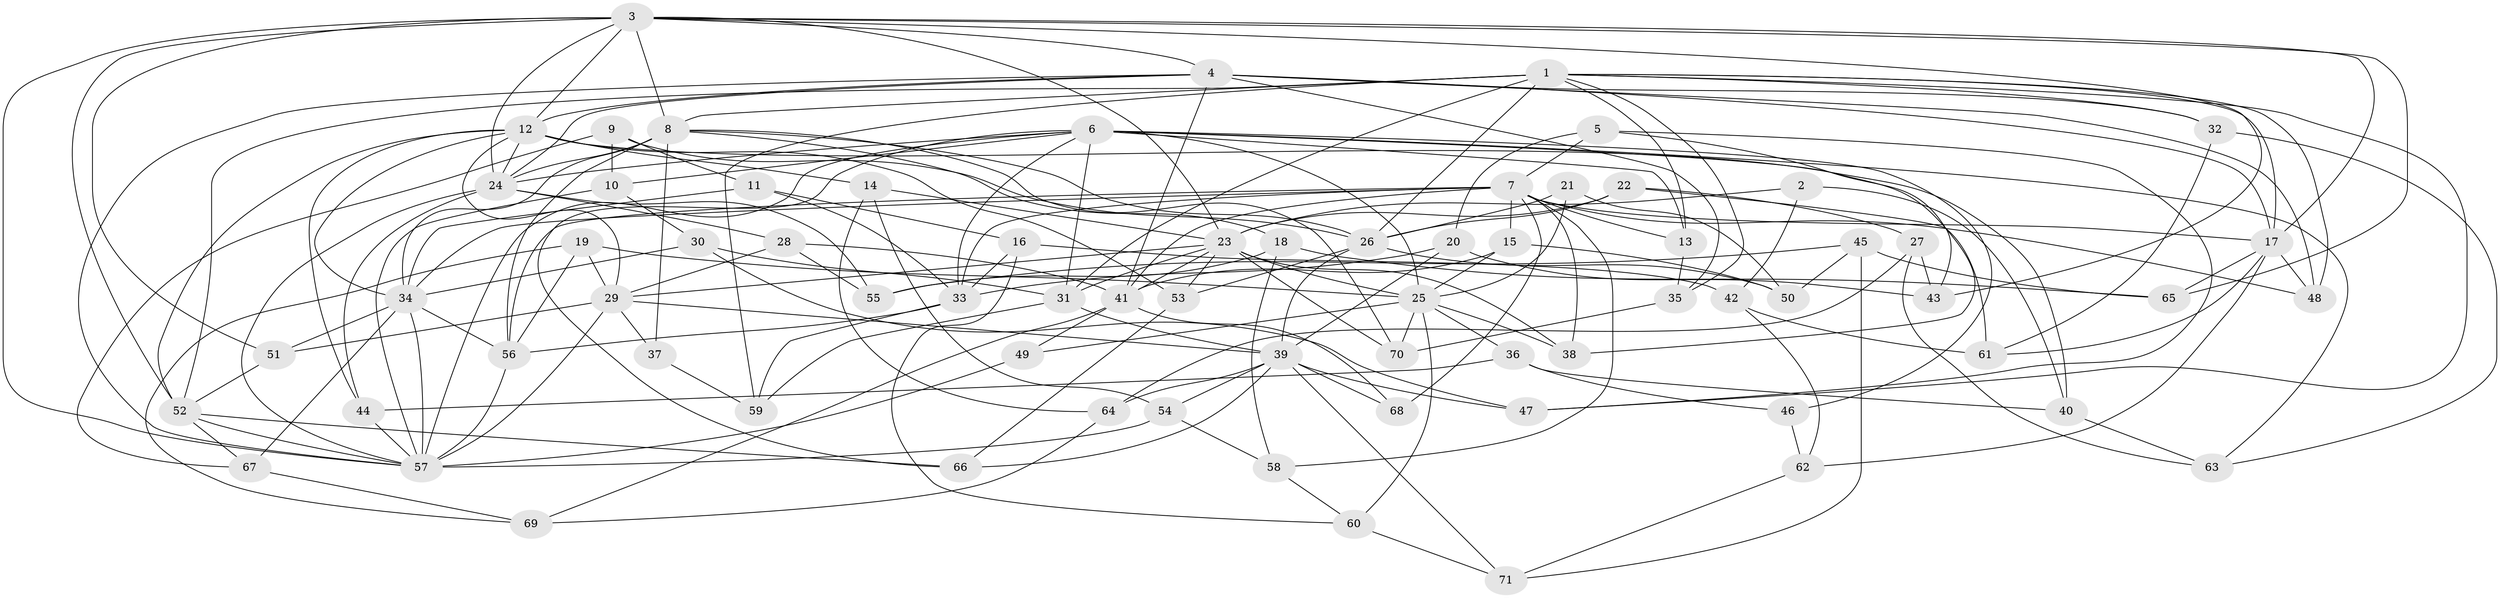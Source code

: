 // original degree distribution, {4: 1.0}
// Generated by graph-tools (version 1.1) at 2025/38/03/09/25 02:38:07]
// undirected, 71 vertices, 193 edges
graph export_dot {
graph [start="1"]
  node [color=gray90,style=filled];
  1;
  2;
  3;
  4;
  5;
  6;
  7;
  8;
  9;
  10;
  11;
  12;
  13;
  14;
  15;
  16;
  17;
  18;
  19;
  20;
  21;
  22;
  23;
  24;
  25;
  26;
  27;
  28;
  29;
  30;
  31;
  32;
  33;
  34;
  35;
  36;
  37;
  38;
  39;
  40;
  41;
  42;
  43;
  44;
  45;
  46;
  47;
  48;
  49;
  50;
  51;
  52;
  53;
  54;
  55;
  56;
  57;
  58;
  59;
  60;
  61;
  62;
  63;
  64;
  65;
  66;
  67;
  68;
  69;
  70;
  71;
  1 -- 8 [weight=1.0];
  1 -- 13 [weight=1.0];
  1 -- 17 [weight=1.0];
  1 -- 26 [weight=1.0];
  1 -- 31 [weight=1.0];
  1 -- 32 [weight=1.0];
  1 -- 35 [weight=1.0];
  1 -- 47 [weight=1.0];
  1 -- 48 [weight=1.0];
  1 -- 52 [weight=2.0];
  1 -- 59 [weight=1.0];
  2 -- 23 [weight=2.0];
  2 -- 40 [weight=1.0];
  2 -- 42 [weight=1.0];
  3 -- 4 [weight=1.0];
  3 -- 8 [weight=1.0];
  3 -- 12 [weight=2.0];
  3 -- 17 [weight=1.0];
  3 -- 23 [weight=1.0];
  3 -- 24 [weight=1.0];
  3 -- 43 [weight=1.0];
  3 -- 51 [weight=1.0];
  3 -- 52 [weight=1.0];
  3 -- 57 [weight=1.0];
  3 -- 65 [weight=1.0];
  4 -- 12 [weight=1.0];
  4 -- 17 [weight=1.0];
  4 -- 24 [weight=1.0];
  4 -- 32 [weight=1.0];
  4 -- 35 [weight=1.0];
  4 -- 41 [weight=4.0];
  4 -- 48 [weight=1.0];
  4 -- 57 [weight=1.0];
  5 -- 7 [weight=1.0];
  5 -- 20 [weight=1.0];
  5 -- 43 [weight=1.0];
  5 -- 47 [weight=1.0];
  6 -- 10 [weight=1.0];
  6 -- 13 [weight=1.0];
  6 -- 24 [weight=1.0];
  6 -- 25 [weight=1.0];
  6 -- 31 [weight=1.0];
  6 -- 33 [weight=1.0];
  6 -- 38 [weight=1.0];
  6 -- 46 [weight=2.0];
  6 -- 57 [weight=1.0];
  6 -- 63 [weight=1.0];
  6 -- 66 [weight=1.0];
  7 -- 13 [weight=1.0];
  7 -- 15 [weight=1.0];
  7 -- 17 [weight=1.0];
  7 -- 33 [weight=1.0];
  7 -- 34 [weight=1.0];
  7 -- 38 [weight=1.0];
  7 -- 41 [weight=1.0];
  7 -- 48 [weight=1.0];
  7 -- 56 [weight=1.0];
  7 -- 58 [weight=1.0];
  7 -- 68 [weight=1.0];
  8 -- 18 [weight=1.0];
  8 -- 24 [weight=1.0];
  8 -- 26 [weight=1.0];
  8 -- 34 [weight=1.0];
  8 -- 37 [weight=2.0];
  8 -- 56 [weight=1.0];
  8 -- 70 [weight=1.0];
  9 -- 10 [weight=1.0];
  9 -- 11 [weight=1.0];
  9 -- 26 [weight=1.0];
  9 -- 67 [weight=1.0];
  10 -- 30 [weight=1.0];
  10 -- 57 [weight=1.0];
  11 -- 16 [weight=1.0];
  11 -- 33 [weight=1.0];
  11 -- 34 [weight=1.0];
  12 -- 14 [weight=1.0];
  12 -- 24 [weight=2.0];
  12 -- 29 [weight=1.0];
  12 -- 34 [weight=1.0];
  12 -- 40 [weight=1.0];
  12 -- 44 [weight=1.0];
  12 -- 52 [weight=1.0];
  12 -- 53 [weight=1.0];
  13 -- 35 [weight=1.0];
  14 -- 23 [weight=1.0];
  14 -- 54 [weight=1.0];
  14 -- 64 [weight=1.0];
  15 -- 25 [weight=1.0];
  15 -- 41 [weight=1.0];
  15 -- 50 [weight=1.0];
  16 -- 33 [weight=1.0];
  16 -- 42 [weight=1.0];
  16 -- 60 [weight=1.0];
  17 -- 48 [weight=1.0];
  17 -- 61 [weight=1.0];
  17 -- 62 [weight=1.0];
  17 -- 65 [weight=1.0];
  18 -- 55 [weight=1.0];
  18 -- 58 [weight=1.0];
  18 -- 65 [weight=1.0];
  19 -- 25 [weight=1.0];
  19 -- 29 [weight=1.0];
  19 -- 56 [weight=1.0];
  19 -- 69 [weight=1.0];
  20 -- 33 [weight=3.0];
  20 -- 39 [weight=1.0];
  20 -- 43 [weight=1.0];
  21 -- 25 [weight=2.0];
  21 -- 26 [weight=1.0];
  21 -- 50 [weight=1.0];
  22 -- 23 [weight=1.0];
  22 -- 26 [weight=1.0];
  22 -- 27 [weight=1.0];
  22 -- 61 [weight=1.0];
  23 -- 25 [weight=1.0];
  23 -- 29 [weight=1.0];
  23 -- 31 [weight=1.0];
  23 -- 38 [weight=1.0];
  23 -- 41 [weight=1.0];
  23 -- 53 [weight=1.0];
  23 -- 70 [weight=1.0];
  24 -- 28 [weight=1.0];
  24 -- 44 [weight=1.0];
  24 -- 55 [weight=1.0];
  24 -- 57 [weight=1.0];
  25 -- 36 [weight=1.0];
  25 -- 38 [weight=1.0];
  25 -- 49 [weight=2.0];
  25 -- 60 [weight=1.0];
  25 -- 70 [weight=1.0];
  26 -- 39 [weight=1.0];
  26 -- 50 [weight=1.0];
  26 -- 53 [weight=1.0];
  27 -- 43 [weight=1.0];
  27 -- 63 [weight=1.0];
  27 -- 64 [weight=1.0];
  28 -- 29 [weight=1.0];
  28 -- 41 [weight=1.0];
  28 -- 55 [weight=1.0];
  29 -- 37 [weight=1.0];
  29 -- 39 [weight=1.0];
  29 -- 51 [weight=1.0];
  29 -- 57 [weight=1.0];
  30 -- 31 [weight=1.0];
  30 -- 34 [weight=1.0];
  30 -- 47 [weight=1.0];
  31 -- 39 [weight=1.0];
  31 -- 59 [weight=1.0];
  32 -- 61 [weight=1.0];
  32 -- 63 [weight=1.0];
  33 -- 56 [weight=2.0];
  33 -- 59 [weight=1.0];
  34 -- 51 [weight=1.0];
  34 -- 56 [weight=2.0];
  34 -- 57 [weight=1.0];
  34 -- 67 [weight=1.0];
  35 -- 70 [weight=1.0];
  36 -- 40 [weight=1.0];
  36 -- 44 [weight=1.0];
  36 -- 46 [weight=1.0];
  37 -- 59 [weight=1.0];
  39 -- 47 [weight=1.0];
  39 -- 54 [weight=1.0];
  39 -- 64 [weight=1.0];
  39 -- 66 [weight=1.0];
  39 -- 68 [weight=1.0];
  39 -- 71 [weight=1.0];
  40 -- 63 [weight=1.0];
  41 -- 49 [weight=1.0];
  41 -- 68 [weight=2.0];
  41 -- 69 [weight=1.0];
  42 -- 61 [weight=1.0];
  42 -- 62 [weight=1.0];
  44 -- 57 [weight=1.0];
  45 -- 50 [weight=1.0];
  45 -- 55 [weight=1.0];
  45 -- 65 [weight=1.0];
  45 -- 71 [weight=1.0];
  46 -- 62 [weight=1.0];
  49 -- 57 [weight=1.0];
  51 -- 52 [weight=1.0];
  52 -- 57 [weight=1.0];
  52 -- 66 [weight=1.0];
  52 -- 67 [weight=1.0];
  53 -- 66 [weight=1.0];
  54 -- 57 [weight=1.0];
  54 -- 58 [weight=1.0];
  56 -- 57 [weight=1.0];
  58 -- 60 [weight=1.0];
  60 -- 71 [weight=1.0];
  62 -- 71 [weight=1.0];
  64 -- 69 [weight=1.0];
  67 -- 69 [weight=1.0];
}
